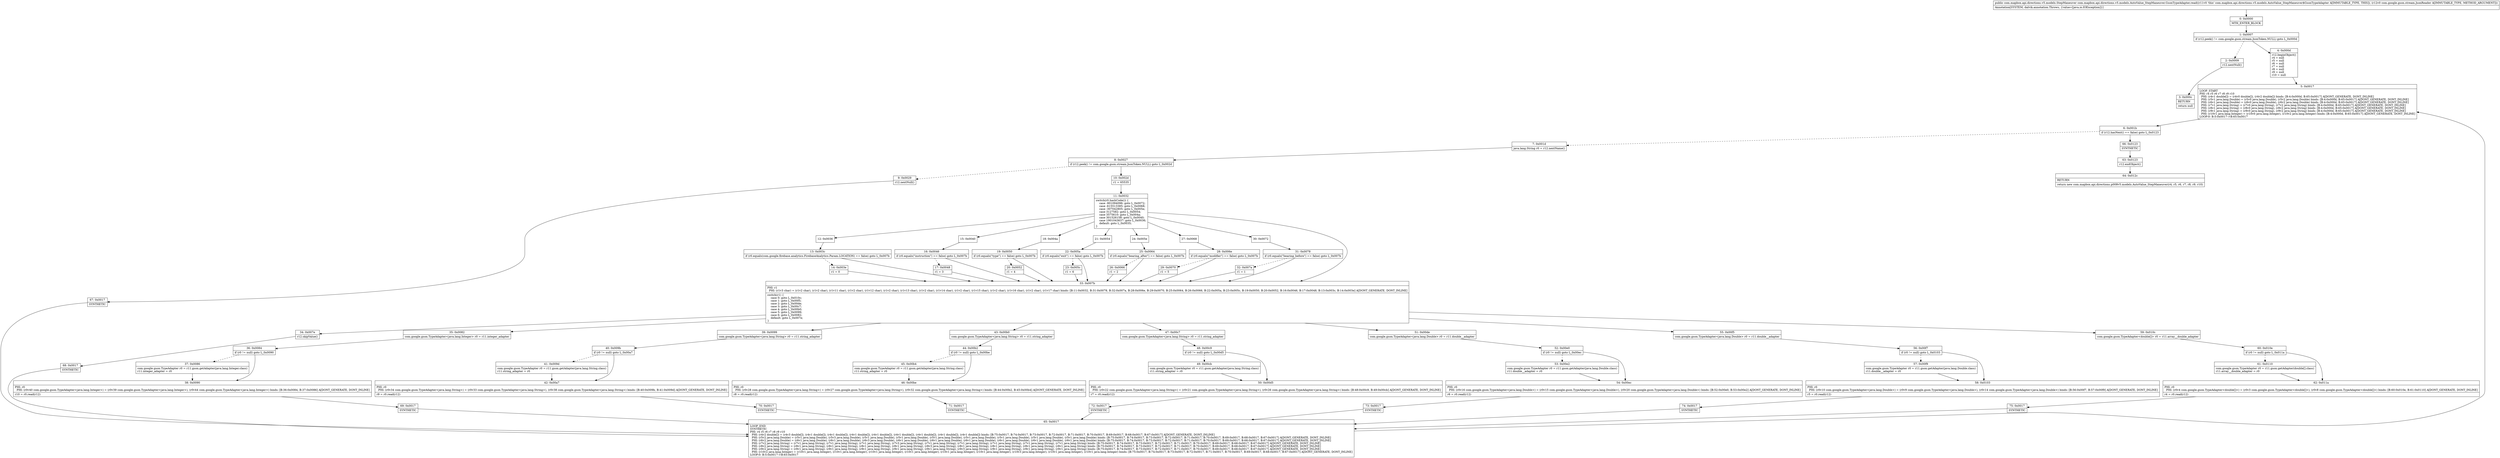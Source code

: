 digraph "CFG forcom.mapbox.api.directions.v5.models.AutoValue_StepManeuver.GsonTypeAdapter.read(Lcom\/google\/gson\/stream\/JsonReader;)Lcom\/mapbox\/api\/directions\/v5\/models\/StepManeuver;" {
Node_0 [shape=record,label="{0\:\ 0x0000|MTH_ENTER_BLOCK\l}"];
Node_1 [shape=record,label="{1\:\ 0x0007|if (r12.peek() != com.google.gson.stream.JsonToken.NULL) goto L_0x000d\l}"];
Node_2 [shape=record,label="{2\:\ 0x0009|r12.nextNull()\l}"];
Node_3 [shape=record,label="{3\:\ 0x000c|RETURN\l|return null\l}"];
Node_4 [shape=record,label="{4\:\ 0x000d|r12.beginObject()\lr4 = null\lr5 = null\lr6 = null\lr7 = null\lr8 = null\lr9 = null\lr10 = null\l}"];
Node_5 [shape=record,label="{5\:\ 0x0017|LOOP_START\lPHI: r4 r5 r6 r7 r8 r9 r10 \l  PHI: (r4v1 double[]) = (r4v0 double[]), (r4v2 double[]) binds: [B:4:0x000d, B:65:0x0017] A[DONT_GENERATE, DONT_INLINE]\l  PHI: (r5v1 java.lang.Double) = (r5v0 java.lang.Double), (r5v2 java.lang.Double) binds: [B:4:0x000d, B:65:0x0017] A[DONT_GENERATE, DONT_INLINE]\l  PHI: (r6v1 java.lang.Double) = (r6v0 java.lang.Double), (r6v2 java.lang.Double) binds: [B:4:0x000d, B:65:0x0017] A[DONT_GENERATE, DONT_INLINE]\l  PHI: (r7v1 java.lang.String) = (r7v0 java.lang.String), (r7v2 java.lang.String) binds: [B:4:0x000d, B:65:0x0017] A[DONT_GENERATE, DONT_INLINE]\l  PHI: (r8v1 java.lang.String) = (r8v0 java.lang.String), (r8v2 java.lang.String) binds: [B:4:0x000d, B:65:0x0017] A[DONT_GENERATE, DONT_INLINE]\l  PHI: (r9v1 java.lang.String) = (r9v0 java.lang.String), (r9v2 java.lang.String) binds: [B:4:0x000d, B:65:0x0017] A[DONT_GENERATE, DONT_INLINE]\l  PHI: (r10v1 java.lang.Integer) = (r10v0 java.lang.Integer), (r10v2 java.lang.Integer) binds: [B:4:0x000d, B:65:0x0017] A[DONT_GENERATE, DONT_INLINE]\lLOOP:0: B:5:0x0017\-\>B:65:0x0017\l}"];
Node_6 [shape=record,label="{6\:\ 0x001b|if (r12.hasNext() == false) goto L_0x0123\l}"];
Node_7 [shape=record,label="{7\:\ 0x001d|java.lang.String r0 = r12.nextName()\l}"];
Node_8 [shape=record,label="{8\:\ 0x0027|if (r12.peek() != com.google.gson.stream.JsonToken.NULL) goto L_0x002d\l}"];
Node_9 [shape=record,label="{9\:\ 0x0029|r12.nextNull()\l}"];
Node_10 [shape=record,label="{10\:\ 0x002d|r1 = 65535\l}"];
Node_11 [shape=record,label="{11\:\ 0x0032|switch(r0.hashCode()) \{\l    case \-901094096: goto L_0x0072;\l    case \-615513385: goto L_0x0068;\l    case \-307042805: goto L_0x005e;\l    case 3127582: goto L_0x0054;\l    case 3575610: goto L_0x004a;\l    case 301526158: goto L_0x0040;\l    case 1901043637: goto L_0x0036;\l    default: goto L_0x0035;\l\}\l}"];
Node_12 [shape=record,label="{12\:\ 0x0036}"];
Node_13 [shape=record,label="{13\:\ 0x003c|if (r0.equals(com.google.firebase.analytics.FirebaseAnalytics.Param.LOCATION) == false) goto L_0x007b\l}"];
Node_14 [shape=record,label="{14\:\ 0x003e|r1 = 0\l}"];
Node_15 [shape=record,label="{15\:\ 0x0040}"];
Node_16 [shape=record,label="{16\:\ 0x0046|if (r0.equals(\"instruction\") == false) goto L_0x007b\l}"];
Node_17 [shape=record,label="{17\:\ 0x0048|r1 = 3\l}"];
Node_18 [shape=record,label="{18\:\ 0x004a}"];
Node_19 [shape=record,label="{19\:\ 0x0050|if (r0.equals(\"type\") == false) goto L_0x007b\l}"];
Node_20 [shape=record,label="{20\:\ 0x0052|r1 = 4\l}"];
Node_21 [shape=record,label="{21\:\ 0x0054}"];
Node_22 [shape=record,label="{22\:\ 0x005a|if (r0.equals(\"exit\") == false) goto L_0x007b\l}"];
Node_23 [shape=record,label="{23\:\ 0x005c|r1 = 6\l}"];
Node_24 [shape=record,label="{24\:\ 0x005e}"];
Node_25 [shape=record,label="{25\:\ 0x0064|if (r0.equals(\"bearing_after\") == false) goto L_0x007b\l}"];
Node_26 [shape=record,label="{26\:\ 0x0066|r1 = 2\l}"];
Node_27 [shape=record,label="{27\:\ 0x0068}"];
Node_28 [shape=record,label="{28\:\ 0x006e|if (r0.equals(\"modifier\") == false) goto L_0x007b\l}"];
Node_29 [shape=record,label="{29\:\ 0x0070|r1 = 5\l}"];
Node_30 [shape=record,label="{30\:\ 0x0072}"];
Node_31 [shape=record,label="{31\:\ 0x0078|if (r0.equals(\"bearing_before\") == false) goto L_0x007b\l}"];
Node_32 [shape=record,label="{32\:\ 0x007a|r1 = 1\l}"];
Node_33 [shape=record,label="{33\:\ 0x007b|PHI: r1 \l  PHI: (r1v3 char) = (r1v2 char), (r1v2 char), (r1v11 char), (r1v2 char), (r1v12 char), (r1v2 char), (r1v13 char), (r1v2 char), (r1v14 char), (r1v2 char), (r1v15 char), (r1v2 char), (r1v16 char), (r1v2 char), (r1v17 char) binds: [B:11:0x0032, B:31:0x0078, B:32:0x007a, B:28:0x006e, B:29:0x0070, B:25:0x0064, B:26:0x0066, B:22:0x005a, B:23:0x005c, B:19:0x0050, B:20:0x0052, B:16:0x0046, B:17:0x0048, B:13:0x003c, B:14:0x003e] A[DONT_GENERATE, DONT_INLINE]\l|switch(r1) \{\l    case 0: goto L_0x010c;\l    case 1: goto L_0x00f5;\l    case 2: goto L_0x00de;\l    case 3: goto L_0x00c7;\l    case 4: goto L_0x00b0;\l    case 5: goto L_0x0099;\l    case 6: goto L_0x0082;\l    default: goto L_0x007e;\l\}\l}"];
Node_34 [shape=record,label="{34\:\ 0x007e|r12.skipValue()\l}"];
Node_35 [shape=record,label="{35\:\ 0x0082|com.google.gson.TypeAdapter\<java.lang.Integer\> r0 = r11.integer_adapter\l}"];
Node_36 [shape=record,label="{36\:\ 0x0084|if (r0 != null) goto L_0x0090\l}"];
Node_37 [shape=record,label="{37\:\ 0x0086|com.google.gson.TypeAdapter r0 = r11.gson.getAdapter(java.lang.Integer.class)\lr11.integer_adapter = r0\l}"];
Node_38 [shape=record,label="{38\:\ 0x0090|PHI: r0 \l  PHI: (r0v40 com.google.gson.TypeAdapter\<java.lang.Integer\>) = (r0v39 com.google.gson.TypeAdapter\<java.lang.Integer\>), (r0v44 com.google.gson.TypeAdapter\<java.lang.Integer\>) binds: [B:36:0x0084, B:37:0x0086] A[DONT_GENERATE, DONT_INLINE]\l|r10 = r0.read(r12)\l}"];
Node_39 [shape=record,label="{39\:\ 0x0099|com.google.gson.TypeAdapter\<java.lang.String\> r0 = r11.string_adapter\l}"];
Node_40 [shape=record,label="{40\:\ 0x009b|if (r0 != null) goto L_0x00a7\l}"];
Node_41 [shape=record,label="{41\:\ 0x009d|com.google.gson.TypeAdapter r0 = r11.gson.getAdapter(java.lang.String.class)\lr11.string_adapter = r0\l}"];
Node_42 [shape=record,label="{42\:\ 0x00a7|PHI: r0 \l  PHI: (r0v34 com.google.gson.TypeAdapter\<java.lang.String\>) = (r0v33 com.google.gson.TypeAdapter\<java.lang.String\>), (r0v38 com.google.gson.TypeAdapter\<java.lang.String\>) binds: [B:40:0x009b, B:41:0x009d] A[DONT_GENERATE, DONT_INLINE]\l|r9 = r0.read(r12)\l}"];
Node_43 [shape=record,label="{43\:\ 0x00b0|com.google.gson.TypeAdapter\<java.lang.String\> r0 = r11.string_adapter\l}"];
Node_44 [shape=record,label="{44\:\ 0x00b2|if (r0 != null) goto L_0x00be\l}"];
Node_45 [shape=record,label="{45\:\ 0x00b4|com.google.gson.TypeAdapter r0 = r11.gson.getAdapter(java.lang.String.class)\lr11.string_adapter = r0\l}"];
Node_46 [shape=record,label="{46\:\ 0x00be|PHI: r0 \l  PHI: (r0v28 com.google.gson.TypeAdapter\<java.lang.String\>) = (r0v27 com.google.gson.TypeAdapter\<java.lang.String\>), (r0v32 com.google.gson.TypeAdapter\<java.lang.String\>) binds: [B:44:0x00b2, B:45:0x00b4] A[DONT_GENERATE, DONT_INLINE]\l|r8 = r0.read(r12)\l}"];
Node_47 [shape=record,label="{47\:\ 0x00c7|com.google.gson.TypeAdapter\<java.lang.String\> r0 = r11.string_adapter\l}"];
Node_48 [shape=record,label="{48\:\ 0x00c9|if (r0 != null) goto L_0x00d5\l}"];
Node_49 [shape=record,label="{49\:\ 0x00cb|com.google.gson.TypeAdapter r0 = r11.gson.getAdapter(java.lang.String.class)\lr11.string_adapter = r0\l}"];
Node_50 [shape=record,label="{50\:\ 0x00d5|PHI: r0 \l  PHI: (r0v22 com.google.gson.TypeAdapter\<java.lang.String\>) = (r0v21 com.google.gson.TypeAdapter\<java.lang.String\>), (r0v26 com.google.gson.TypeAdapter\<java.lang.String\>) binds: [B:48:0x00c9, B:49:0x00cb] A[DONT_GENERATE, DONT_INLINE]\l|r7 = r0.read(r12)\l}"];
Node_51 [shape=record,label="{51\:\ 0x00de|com.google.gson.TypeAdapter\<java.lang.Double\> r0 = r11.double__adapter\l}"];
Node_52 [shape=record,label="{52\:\ 0x00e0|if (r0 != null) goto L_0x00ec\l}"];
Node_53 [shape=record,label="{53\:\ 0x00e2|com.google.gson.TypeAdapter r0 = r11.gson.getAdapter(java.lang.Double.class)\lr11.double__adapter = r0\l}"];
Node_54 [shape=record,label="{54\:\ 0x00ec|PHI: r0 \l  PHI: (r0v16 com.google.gson.TypeAdapter\<java.lang.Double\>) = (r0v15 com.google.gson.TypeAdapter\<java.lang.Double\>), (r0v20 com.google.gson.TypeAdapter\<java.lang.Double\>) binds: [B:52:0x00e0, B:53:0x00e2] A[DONT_GENERATE, DONT_INLINE]\l|r6 = r0.read(r12)\l}"];
Node_55 [shape=record,label="{55\:\ 0x00f5|com.google.gson.TypeAdapter\<java.lang.Double\> r0 = r11.double__adapter\l}"];
Node_56 [shape=record,label="{56\:\ 0x00f7|if (r0 != null) goto L_0x0103\l}"];
Node_57 [shape=record,label="{57\:\ 0x00f9|com.google.gson.TypeAdapter r0 = r11.gson.getAdapter(java.lang.Double.class)\lr11.double__adapter = r0\l}"];
Node_58 [shape=record,label="{58\:\ 0x0103|PHI: r0 \l  PHI: (r0v10 com.google.gson.TypeAdapter\<java.lang.Double\>) = (r0v9 com.google.gson.TypeAdapter\<java.lang.Double\>), (r0v14 com.google.gson.TypeAdapter\<java.lang.Double\>) binds: [B:56:0x00f7, B:57:0x00f9] A[DONT_GENERATE, DONT_INLINE]\l|r5 = r0.read(r12)\l}"];
Node_59 [shape=record,label="{59\:\ 0x010c|com.google.gson.TypeAdapter\<double[]\> r0 = r11.array__double_adapter\l}"];
Node_60 [shape=record,label="{60\:\ 0x010e|if (r0 != null) goto L_0x011a\l}"];
Node_61 [shape=record,label="{61\:\ 0x0110|com.google.gson.TypeAdapter r0 = r11.gson.getAdapter(double[].class)\lr11.array__double_adapter = r0\l}"];
Node_62 [shape=record,label="{62\:\ 0x011a|PHI: r0 \l  PHI: (r0v4 com.google.gson.TypeAdapter\<double[]\>) = (r0v3 com.google.gson.TypeAdapter\<double[]\>), (r0v8 com.google.gson.TypeAdapter\<double[]\>) binds: [B:60:0x010e, B:61:0x0110] A[DONT_GENERATE, DONT_INLINE]\l|r4 = r0.read(r12)\l}"];
Node_63 [shape=record,label="{63\:\ 0x0123|r12.endObject()\l}"];
Node_64 [shape=record,label="{64\:\ 0x012c|RETURN\l|return new com.mapbox.api.directions.p008v5.models.AutoValue_StepManeuver(r4, r5, r6, r7, r8, r9, r10)\l}"];
Node_65 [shape=record,label="{65\:\ 0x0017|LOOP_END\lSYNTHETIC\lPHI: r4 r5 r6 r7 r8 r9 r10 \l  PHI: (r4v2 double[]) = (r4v3 double[]), (r4v1 double[]), (r4v1 double[]), (r4v1 double[]), (r4v1 double[]), (r4v1 double[]), (r4v1 double[]), (r4v1 double[]), (r4v1 double[]) binds: [B:75:0x0017, B:74:0x0017, B:73:0x0017, B:72:0x0017, B:71:0x0017, B:70:0x0017, B:69:0x0017, B:68:0x0017, B:67:0x0017] A[DONT_GENERATE, DONT_INLINE]\l  PHI: (r5v2 java.lang.Double) = (r5v1 java.lang.Double), (r5v3 java.lang.Double), (r5v1 java.lang.Double), (r5v1 java.lang.Double), (r5v1 java.lang.Double), (r5v1 java.lang.Double), (r5v1 java.lang.Double), (r5v1 java.lang.Double), (r5v1 java.lang.Double) binds: [B:75:0x0017, B:74:0x0017, B:73:0x0017, B:72:0x0017, B:71:0x0017, B:70:0x0017, B:69:0x0017, B:68:0x0017, B:67:0x0017] A[DONT_GENERATE, DONT_INLINE]\l  PHI: (r6v2 java.lang.Double) = (r6v1 java.lang.Double), (r6v1 java.lang.Double), (r6v3 java.lang.Double), (r6v1 java.lang.Double), (r6v1 java.lang.Double), (r6v1 java.lang.Double), (r6v1 java.lang.Double), (r6v1 java.lang.Double), (r6v1 java.lang.Double) binds: [B:75:0x0017, B:74:0x0017, B:73:0x0017, B:72:0x0017, B:71:0x0017, B:70:0x0017, B:69:0x0017, B:68:0x0017, B:67:0x0017] A[DONT_GENERATE, DONT_INLINE]\l  PHI: (r7v2 java.lang.String) = (r7v1 java.lang.String), (r7v1 java.lang.String), (r7v1 java.lang.String), (r7v3 java.lang.String), (r7v1 java.lang.String), (r7v1 java.lang.String), (r7v1 java.lang.String), (r7v1 java.lang.String), (r7v1 java.lang.String) binds: [B:75:0x0017, B:74:0x0017, B:73:0x0017, B:72:0x0017, B:71:0x0017, B:70:0x0017, B:69:0x0017, B:68:0x0017, B:67:0x0017] A[DONT_GENERATE, DONT_INLINE]\l  PHI: (r8v2 java.lang.String) = (r8v1 java.lang.String), (r8v1 java.lang.String), (r8v1 java.lang.String), (r8v1 java.lang.String), (r8v3 java.lang.String), (r8v1 java.lang.String), (r8v1 java.lang.String), (r8v1 java.lang.String), (r8v1 java.lang.String) binds: [B:75:0x0017, B:74:0x0017, B:73:0x0017, B:72:0x0017, B:71:0x0017, B:70:0x0017, B:69:0x0017, B:68:0x0017, B:67:0x0017] A[DONT_GENERATE, DONT_INLINE]\l  PHI: (r9v2 java.lang.String) = (r9v1 java.lang.String), (r9v1 java.lang.String), (r9v1 java.lang.String), (r9v1 java.lang.String), (r9v1 java.lang.String), (r9v3 java.lang.String), (r9v1 java.lang.String), (r9v1 java.lang.String), (r9v1 java.lang.String) binds: [B:75:0x0017, B:74:0x0017, B:73:0x0017, B:72:0x0017, B:71:0x0017, B:70:0x0017, B:69:0x0017, B:68:0x0017, B:67:0x0017] A[DONT_GENERATE, DONT_INLINE]\l  PHI: (r10v2 java.lang.Integer) = (r10v1 java.lang.Integer), (r10v1 java.lang.Integer), (r10v1 java.lang.Integer), (r10v1 java.lang.Integer), (r10v1 java.lang.Integer), (r10v1 java.lang.Integer), (r10v3 java.lang.Integer), (r10v1 java.lang.Integer), (r10v1 java.lang.Integer) binds: [B:75:0x0017, B:74:0x0017, B:73:0x0017, B:72:0x0017, B:71:0x0017, B:70:0x0017, B:69:0x0017, B:68:0x0017, B:67:0x0017] A[DONT_GENERATE, DONT_INLINE]\lLOOP:0: B:5:0x0017\-\>B:65:0x0017\l}"];
Node_66 [shape=record,label="{66\:\ 0x0123|SYNTHETIC\l}"];
Node_67 [shape=record,label="{67\:\ 0x0017|SYNTHETIC\l}"];
Node_68 [shape=record,label="{68\:\ 0x0017|SYNTHETIC\l}"];
Node_69 [shape=record,label="{69\:\ 0x0017|SYNTHETIC\l}"];
Node_70 [shape=record,label="{70\:\ 0x0017|SYNTHETIC\l}"];
Node_71 [shape=record,label="{71\:\ 0x0017|SYNTHETIC\l}"];
Node_72 [shape=record,label="{72\:\ 0x0017|SYNTHETIC\l}"];
Node_73 [shape=record,label="{73\:\ 0x0017|SYNTHETIC\l}"];
Node_74 [shape=record,label="{74\:\ 0x0017|SYNTHETIC\l}"];
Node_75 [shape=record,label="{75\:\ 0x0017|SYNTHETIC\l}"];
MethodNode[shape=record,label="{public com.mapbox.api.directions.v5.models.StepManeuver com.mapbox.api.directions.v5.models.AutoValue_StepManeuver.GsonTypeAdapter.read((r11v0 'this' com.mapbox.api.directions.v5.models.AutoValue_StepManeuver$GsonTypeAdapter A[IMMUTABLE_TYPE, THIS]), (r12v0 com.google.gson.stream.JsonReader A[IMMUTABLE_TYPE, METHOD_ARGUMENT]))  | Annotation[SYSTEM, dalvik.annotation.Throws, \{value=[java.io.IOException]\}]\l}"];
MethodNode -> Node_0;
Node_0 -> Node_1;
Node_1 -> Node_2[style=dashed];
Node_1 -> Node_4;
Node_2 -> Node_3;
Node_4 -> Node_5;
Node_5 -> Node_6;
Node_6 -> Node_7[style=dashed];
Node_6 -> Node_66;
Node_7 -> Node_8;
Node_8 -> Node_9[style=dashed];
Node_8 -> Node_10;
Node_9 -> Node_67;
Node_10 -> Node_11;
Node_11 -> Node_12;
Node_11 -> Node_15;
Node_11 -> Node_18;
Node_11 -> Node_21;
Node_11 -> Node_24;
Node_11 -> Node_27;
Node_11 -> Node_30;
Node_11 -> Node_33;
Node_12 -> Node_13;
Node_13 -> Node_14[style=dashed];
Node_13 -> Node_33;
Node_14 -> Node_33;
Node_15 -> Node_16;
Node_16 -> Node_17[style=dashed];
Node_16 -> Node_33;
Node_17 -> Node_33;
Node_18 -> Node_19;
Node_19 -> Node_20[style=dashed];
Node_19 -> Node_33;
Node_20 -> Node_33;
Node_21 -> Node_22;
Node_22 -> Node_23[style=dashed];
Node_22 -> Node_33;
Node_23 -> Node_33;
Node_24 -> Node_25;
Node_25 -> Node_26[style=dashed];
Node_25 -> Node_33;
Node_26 -> Node_33;
Node_27 -> Node_28;
Node_28 -> Node_29[style=dashed];
Node_28 -> Node_33;
Node_29 -> Node_33;
Node_30 -> Node_31;
Node_31 -> Node_32[style=dashed];
Node_31 -> Node_33;
Node_32 -> Node_33;
Node_33 -> Node_34;
Node_33 -> Node_35;
Node_33 -> Node_39;
Node_33 -> Node_43;
Node_33 -> Node_47;
Node_33 -> Node_51;
Node_33 -> Node_55;
Node_33 -> Node_59;
Node_34 -> Node_68;
Node_35 -> Node_36;
Node_36 -> Node_37[style=dashed];
Node_36 -> Node_38;
Node_37 -> Node_38;
Node_38 -> Node_69;
Node_39 -> Node_40;
Node_40 -> Node_41[style=dashed];
Node_40 -> Node_42;
Node_41 -> Node_42;
Node_42 -> Node_70;
Node_43 -> Node_44;
Node_44 -> Node_45[style=dashed];
Node_44 -> Node_46;
Node_45 -> Node_46;
Node_46 -> Node_71;
Node_47 -> Node_48;
Node_48 -> Node_49[style=dashed];
Node_48 -> Node_50;
Node_49 -> Node_50;
Node_50 -> Node_72;
Node_51 -> Node_52;
Node_52 -> Node_53[style=dashed];
Node_52 -> Node_54;
Node_53 -> Node_54;
Node_54 -> Node_73;
Node_55 -> Node_56;
Node_56 -> Node_57[style=dashed];
Node_56 -> Node_58;
Node_57 -> Node_58;
Node_58 -> Node_74;
Node_59 -> Node_60;
Node_60 -> Node_61[style=dashed];
Node_60 -> Node_62;
Node_61 -> Node_62;
Node_62 -> Node_75;
Node_63 -> Node_64;
Node_65 -> Node_5;
Node_66 -> Node_63;
Node_67 -> Node_65;
Node_68 -> Node_65;
Node_69 -> Node_65;
Node_70 -> Node_65;
Node_71 -> Node_65;
Node_72 -> Node_65;
Node_73 -> Node_65;
Node_74 -> Node_65;
Node_75 -> Node_65;
}


